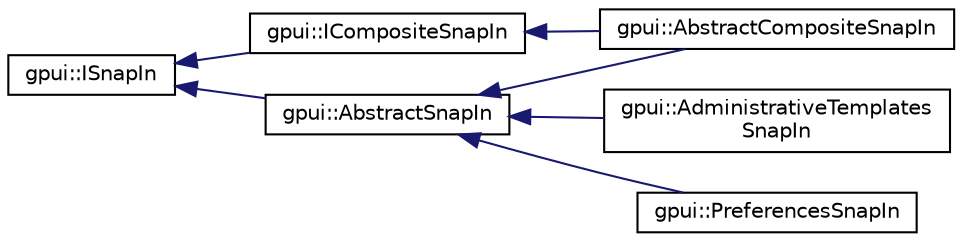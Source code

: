 digraph "Graphical Class Hierarchy"
{
 // LATEX_PDF_SIZE
  edge [fontname="Helvetica",fontsize="10",labelfontname="Helvetica",labelfontsize="10"];
  node [fontname="Helvetica",fontsize="10",shape=record];
  rankdir="LR";
  Node0 [label="gpui::ISnapIn",height=0.2,width=0.4,color="black", fillcolor="white", style="filled",URL="$classgpui_1_1_i_snap_in.html",tooltip="The ISnapIn interface is a base for all snap-ins in a system."];
  Node0 -> Node1 [dir="back",color="midnightblue",fontsize="10",style="solid",fontname="Helvetica"];
  Node1 [label="gpui::AbstractSnapIn",height=0.2,width=0.4,color="black", fillcolor="white", style="filled",URL="$classgpui_1_1_abstract_snap_in.html",tooltip="Adapts interface of a ISnapIn for a plugin."];
  Node1 -> Node2 [dir="back",color="midnightblue",fontsize="10",style="solid",fontname="Helvetica"];
  Node2 [label="gpui::AbstractCompositeSnapIn",height=0.2,width=0.4,color="black", fillcolor="white", style="filled",URL="$classgpui_1_1_abstract_composite_snap_in.html",tooltip=" "];
  Node1 -> Node3 [dir="back",color="midnightblue",fontsize="10",style="solid",fontname="Helvetica"];
  Node3 [label="gpui::AdministrativeTemplates\lSnapIn",height=0.2,width=0.4,color="black", fillcolor="white", style="filled",URL="$classgpui_1_1_administrative_templates_snap_in.html",tooltip=" "];
  Node1 -> Node4 [dir="back",color="midnightblue",fontsize="10",style="solid",fontname="Helvetica"];
  Node4 [label="gpui::PreferencesSnapIn",height=0.2,width=0.4,color="black", fillcolor="white", style="filled",URL="$classgpui_1_1_preferences_snap_in.html",tooltip=" "];
  Node0 -> Node5 [dir="back",color="midnightblue",fontsize="10",style="solid",fontname="Helvetica"];
  Node5 [label="gpui::ICompositeSnapIn",height=0.2,width=0.4,color="black", fillcolor="white", style="filled",URL="$classgpui_1_1_i_composite_snap_in.html",tooltip="Composite snap-in requires list of dependencies to operate."];
  Node5 -> Node2 [dir="back",color="midnightblue",fontsize="10",style="solid",fontname="Helvetica"];
}
